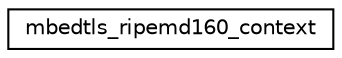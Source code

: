 digraph "Graphical Class Hierarchy"
{
 // LATEX_PDF_SIZE
  edge [fontname="Helvetica",fontsize="10",labelfontname="Helvetica",labelfontsize="10"];
  node [fontname="Helvetica",fontsize="10",shape=record];
  rankdir="LR";
  Node0 [label="mbedtls_ripemd160_context",height=0.2,width=0.4,color="black", fillcolor="white", style="filled",URL="$d8/d38/structmbedtls__ripemd160__context.html",tooltip="RIPEMD-160 context structure."];
}
